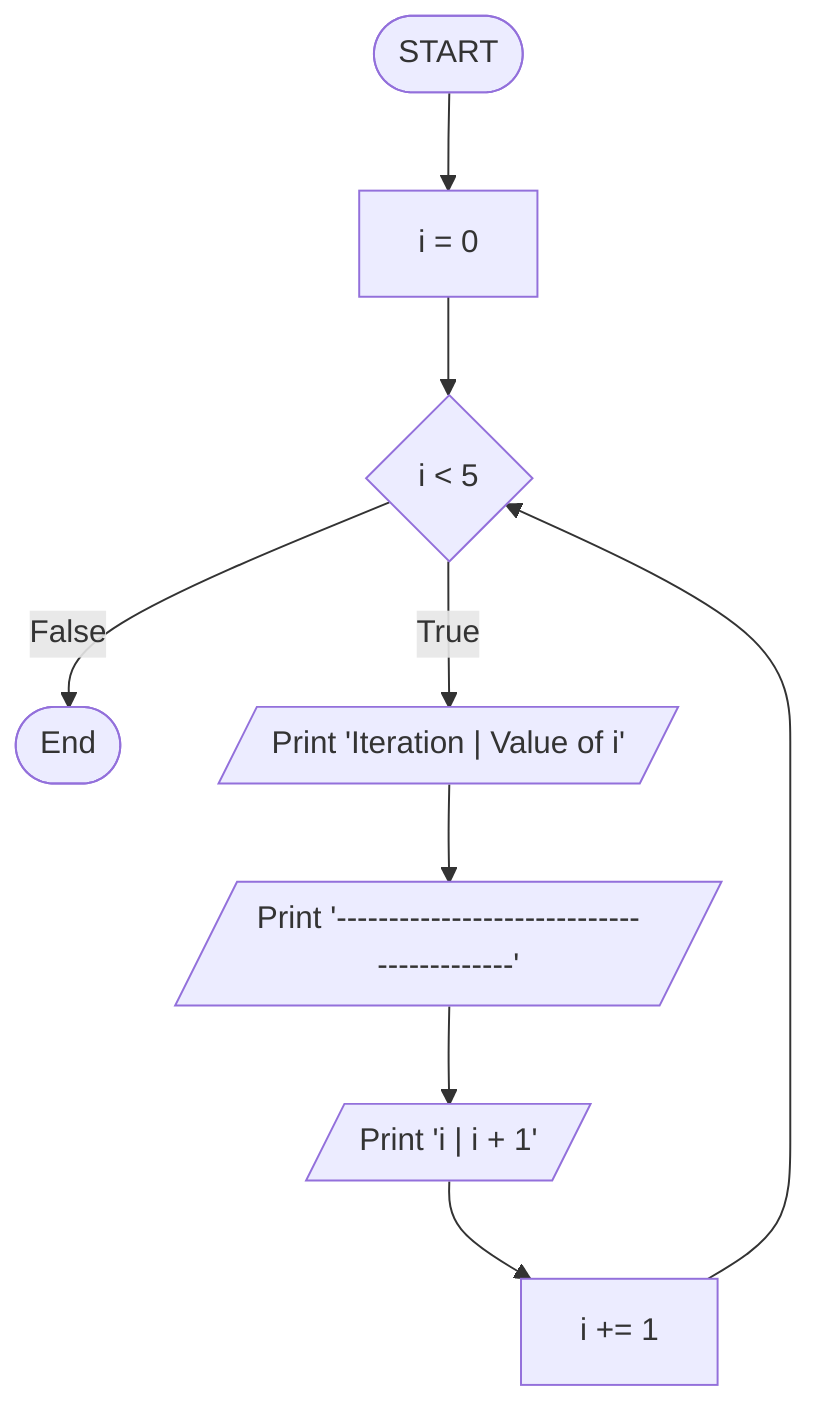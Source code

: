 flowchart TD
START([START]) -->
Assign[i = 0] -->
Loop{i < 5}
Loop -- False --> End(["End"])
Loop -- True -->
  PrintTableHeader[/"Print 'Iteration &vert; Value of i'"/] -->
  PrintSeparator[/"Print '------------------------------------------'"/] -->
  PrintValues[/"Print 'i &vert; i + 1'"/] -->
  Increment["i += 1"] --> Loop